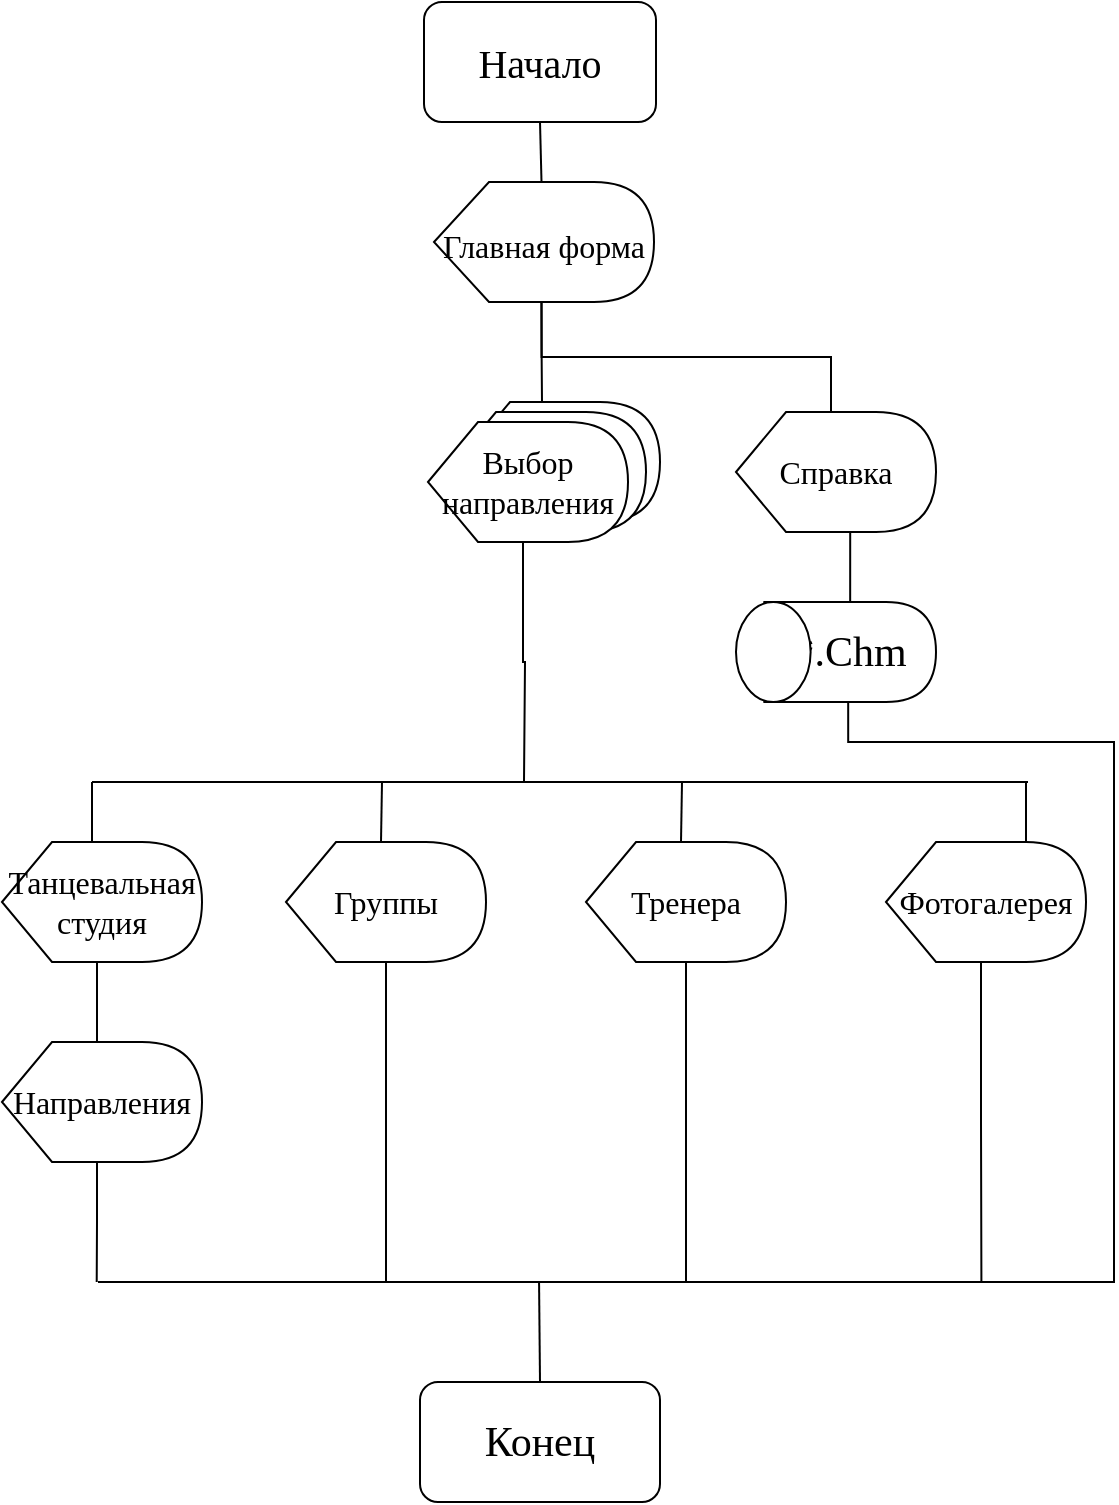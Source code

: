 <mxfile version="20.0.3" type="device"><diagram id="tIMmEp2xOM51ilZplu60" name="Страница 1"><mxGraphModel dx="1172" dy="728" grid="1" gridSize="10" guides="1" tooltips="1" connect="1" arrows="1" fold="1" page="1" pageScale="1" pageWidth="827" pageHeight="1169" math="0" shadow="0"><root><mxCell id="0"/><mxCell id="1" parent="0"/><mxCell id="gxx0PM4Ex3BCFLYxyBic-3" style="edgeStyle=orthogonalEdgeStyle;rounded=0;orthogonalLoop=1;jettySize=auto;html=1;exitX=0.5;exitY=1;exitDx=0;exitDy=0;entryX=0;entryY=0;entryDx=53.75;entryDy=0;entryPerimeter=0;fontFamily=GOST type A;fontSource=https%3A%2F%2Ffonts.googleapis.com%2Fcss%3Ffamily%3DGOST%2Btype%2BA;fontSize=16;endArrow=none;endFill=0;" edge="1" parent="1" source="gxx0PM4Ex3BCFLYxyBic-1" target="gxx0PM4Ex3BCFLYxyBic-2"><mxGeometry relative="1" as="geometry"/></mxCell><mxCell id="gxx0PM4Ex3BCFLYxyBic-1" value="&lt;font style=&quot;font-size: 20px;&quot;&gt;Начало&lt;/font&gt;" style="rounded=1;whiteSpace=wrap;html=1;fontFamily=GOST type A;fontSource=https%3A%2F%2Ffonts.googleapis.com%2Fcss%3Ffamily%3DGOST%2Btype%2BA;" vertex="1" parent="1"><mxGeometry x="354" y="40" width="116" height="60" as="geometry"/></mxCell><mxCell id="gxx0PM4Ex3BCFLYxyBic-8" style="edgeStyle=orthogonalEdgeStyle;rounded=0;orthogonalLoop=1;jettySize=auto;html=1;exitX=0;exitY=0;exitDx=53.75;exitDy=60;exitPerimeter=0;fontFamily=GOST type A;fontSource=https%3A%2F%2Ffonts.googleapis.com%2Fcss%3Ffamily%3DGOST%2Btype%2BA;fontSize=16;endArrow=none;endFill=0;" edge="1" parent="1" source="gxx0PM4Ex3BCFLYxyBic-2"><mxGeometry relative="1" as="geometry"><mxPoint x="413" y="240" as="targetPoint"/></mxGeometry></mxCell><mxCell id="gxx0PM4Ex3BCFLYxyBic-2" value="&lt;font style=&quot;font-size: 16px;&quot; face=&quot;GOST type A&quot;&gt;Главная форма&lt;/font&gt;" style="shape=display;whiteSpace=wrap;html=1;fontSize=20;" vertex="1" parent="1"><mxGeometry x="359" y="130" width="110" height="60" as="geometry"/></mxCell><mxCell id="gxx0PM4Ex3BCFLYxyBic-7" value="" style="group" vertex="1" connectable="0" parent="1"><mxGeometry x="356" y="240" width="116" height="70" as="geometry"/></mxCell><mxCell id="gxx0PM4Ex3BCFLYxyBic-4" value="" style="shape=display;whiteSpace=wrap;html=1;fontFamily=GOST type A;fontSource=https%3A%2F%2Ffonts.googleapis.com%2Fcss%3Ffamily%3DGOST%2Btype%2BA;fontSize=16;" vertex="1" parent="gxx0PM4Ex3BCFLYxyBic-7"><mxGeometry x="16" width="100" height="60" as="geometry"/></mxCell><mxCell id="gxx0PM4Ex3BCFLYxyBic-5" value="" style="shape=display;whiteSpace=wrap;html=1;fontFamily=GOST type A;fontSource=https%3A%2F%2Ffonts.googleapis.com%2Fcss%3Ffamily%3DGOST%2Btype%2BA;fontSize=16;" vertex="1" parent="gxx0PM4Ex3BCFLYxyBic-7"><mxGeometry x="9" y="5" width="100" height="60" as="geometry"/></mxCell><mxCell id="gxx0PM4Ex3BCFLYxyBic-6" value="Выбор направления" style="shape=display;whiteSpace=wrap;html=1;fontFamily=GOST type A;fontSource=https%3A%2F%2Ffonts.googleapis.com%2Fcss%3Ffamily%3DGOST%2Btype%2BA;fontSize=16;" vertex="1" parent="gxx0PM4Ex3BCFLYxyBic-7"><mxGeometry y="10" width="100" height="60" as="geometry"/></mxCell><mxCell id="gxx0PM4Ex3BCFLYxyBic-16" style="edgeStyle=orthogonalEdgeStyle;rounded=0;orthogonalLoop=1;jettySize=auto;html=1;exitX=0;exitY=0;exitDx=47.5;exitDy=0;exitPerimeter=0;fontFamily=GOST type A;fontSource=https%3A%2F%2Ffonts.googleapis.com%2Fcss%3Ffamily%3DGOST%2Btype%2BA;fontSize=16;endArrow=none;endFill=0;" edge="1" parent="1" source="gxx0PM4Ex3BCFLYxyBic-9"><mxGeometry relative="1" as="geometry"><mxPoint x="188" y="430" as="targetPoint"/></mxGeometry></mxCell><mxCell id="gxx0PM4Ex3BCFLYxyBic-21" style="edgeStyle=orthogonalEdgeStyle;rounded=0;orthogonalLoop=1;jettySize=auto;html=1;exitX=0;exitY=0;exitDx=47.5;exitDy=60;exitPerimeter=0;entryX=0;entryY=0;entryDx=47.5;entryDy=0;entryPerimeter=0;fontFamily=GOST type A;fontSource=https%3A%2F%2Ffonts.googleapis.com%2Fcss%3Ffamily%3DGOST%2Btype%2BA;fontSize=16;endArrow=none;endFill=0;" edge="1" parent="1" source="gxx0PM4Ex3BCFLYxyBic-9" target="gxx0PM4Ex3BCFLYxyBic-20"><mxGeometry relative="1" as="geometry"/></mxCell><mxCell id="gxx0PM4Ex3BCFLYxyBic-9" value="Танцевальная студия" style="shape=display;whiteSpace=wrap;html=1;fontFamily=GOST type A;fontSource=https%3A%2F%2Ffonts.googleapis.com%2Fcss%3Ffamily%3DGOST%2Btype%2BA;fontSize=16;" vertex="1" parent="1"><mxGeometry x="143" y="460" width="100" height="60" as="geometry"/></mxCell><mxCell id="gxx0PM4Ex3BCFLYxyBic-17" style="edgeStyle=orthogonalEdgeStyle;rounded=0;orthogonalLoop=1;jettySize=auto;html=1;exitX=0;exitY=0;exitDx=47.5;exitDy=0;exitPerimeter=0;fontFamily=GOST type A;fontSource=https%3A%2F%2Ffonts.googleapis.com%2Fcss%3Ffamily%3DGOST%2Btype%2BA;fontSize=16;endArrow=none;endFill=0;" edge="1" parent="1" source="gxx0PM4Ex3BCFLYxyBic-10"><mxGeometry relative="1" as="geometry"><mxPoint x="333" y="430" as="targetPoint"/></mxGeometry></mxCell><mxCell id="gxx0PM4Ex3BCFLYxyBic-30" style="edgeStyle=orthogonalEdgeStyle;rounded=0;orthogonalLoop=1;jettySize=auto;html=1;fontFamily=GOST type A;fontSource=https%3A%2F%2Ffonts.googleapis.com%2Fcss%3Ffamily%3DGOST%2Btype%2BA;fontSize=21;endArrow=none;endFill=0;" edge="1" parent="1" source="gxx0PM4Ex3BCFLYxyBic-10"><mxGeometry relative="1" as="geometry"><mxPoint x="335" y="680" as="targetPoint"/></mxGeometry></mxCell><mxCell id="gxx0PM4Ex3BCFLYxyBic-10" value="Группы&lt;span style=&quot;color: rgba(0, 0, 0, 0); font-family: monospace; font-size: 0px; text-align: start;&quot;&gt;%3CmxGraphModel%3E%3Croot%3E%3CmxCell%20id%3D%220%22%2F%3E%3CmxCell%20id%3D%221%22%20parent%3D%220%22%2F%3E%3CmxCell%20id%3D%222%22%20value%3D%22%D0%A2%D0%B0%D0%BD%D1%86%D0%B5%D0%B2%D0%B0%D0%BB%D1%8C%D0%BD%D0%B0%D1%8F%20%D1%81%D1%82%D1%83%D0%B4%D0%B8%D1%8F%22%20style%3D%22shape%3Ddisplay%3BwhiteSpace%3Dwrap%3Bhtml%3D1%3BfontFamily%3DGOST%20type%20A%3BfontSource%3Dhttps%253A%252F%252Ffonts.googleapis.com%252Fcss%253Ffamily%253DGOST%252Btype%252BA%3BfontSize%3D16%3B%22%20vertex%3D%221%22%20parent%3D%221%22%3E%3CmxGeometry%20x%3D%2290%22%20y%3D%22360%22%20width%3D%22100%22%20height%3D%2260%22%20as%3D%22geometry%22%2F%3E%3C%2FmxCell%3E%3C%2Froot%3E%3C%2FmxGraphModel%3E&lt;/span&gt;" style="shape=display;whiteSpace=wrap;html=1;fontFamily=GOST type A;fontSource=https%3A%2F%2Ffonts.googleapis.com%2Fcss%3Ffamily%3DGOST%2Btype%2BA;fontSize=16;" vertex="1" parent="1"><mxGeometry x="285" y="460" width="100" height="60" as="geometry"/></mxCell><mxCell id="gxx0PM4Ex3BCFLYxyBic-18" style="edgeStyle=orthogonalEdgeStyle;rounded=0;orthogonalLoop=1;jettySize=auto;html=1;exitX=0;exitY=0;exitDx=47.5;exitDy=0;exitPerimeter=0;fontFamily=GOST type A;fontSource=https%3A%2F%2Ffonts.googleapis.com%2Fcss%3Ffamily%3DGOST%2Btype%2BA;fontSize=16;endArrow=none;endFill=0;" edge="1" parent="1" source="gxx0PM4Ex3BCFLYxyBic-11"><mxGeometry relative="1" as="geometry"><mxPoint x="483" y="430" as="targetPoint"/></mxGeometry></mxCell><mxCell id="gxx0PM4Ex3BCFLYxyBic-31" style="edgeStyle=orthogonalEdgeStyle;rounded=0;orthogonalLoop=1;jettySize=auto;html=1;fontFamily=GOST type A;fontSource=https%3A%2F%2Ffonts.googleapis.com%2Fcss%3Ffamily%3DGOST%2Btype%2BA;fontSize=21;endArrow=none;endFill=0;" edge="1" parent="1" source="gxx0PM4Ex3BCFLYxyBic-11"><mxGeometry relative="1" as="geometry"><mxPoint x="485" y="680" as="targetPoint"/></mxGeometry></mxCell><mxCell id="gxx0PM4Ex3BCFLYxyBic-11" value="Тренера&lt;span style=&quot;color: rgba(0, 0, 0, 0); font-family: monospace; font-size: 0px; text-align: start;&quot;&gt;%3CmxGraphModel%3E%3Croot%3E%3CmxCell%20id%3D%220%22%2F%3E%3CmxCell%20id%3D%221%22%20parent%3D%220%22%2F%3E%3CmxCell%20id%3D%222%22%20value%3D%22%D0%A2%D0%B0%D0%BD%D1%86%D0%B5%D0%B2%D0%B0%D0%BB%D1%8C%D0%BD%D0%B0%D1%8F%20%D1%81%D1%82%D1%83%D0%B4%D0%B8%D1%8F%22%20style%3D%22shape%3Ddisplay%3BwhiteSpace%3Dwrap%3Bhtml%3D1%3BfontFamily%3DGOST%20type%20A%3BfontSource%3Dhttps%253A%252F%252Ffonts.googleapis.com%252Fcss%253Ffamily%253DGOST%252Btype%252BA%3BfontSize%3D16%3B%22%20vertex%3D%221%22%20parent%3D%221%22%3E%3CmxGeometry%20x%3D%2290%22%20y%3D%22360%22%20width%3D%22100%22%20height%3D%2260%22%20as%3D%22geometry%22%2F%3E%3C%2FmxCell%3E%3C%2Froot%3E%3C%2FmxGraphModel%3E&lt;/span&gt;&lt;span style=&quot;color: rgba(0, 0, 0, 0); font-family: monospace; font-size: 0px; text-align: start;&quot;&gt;%3CmxGraphModel%3E%3Croot%3E%3CmxCell%20id%3D%220%22%2F%3E%3CmxCell%20id%3D%221%22%20parent%3D%220%22%2F%3E%3CmxCell%20id%3D%222%22%20value%3D%22%D0%A2%D0%B0%D0%BD%D1%86%D0%B5%D0%B2%D0%B0%D0%BB%D1%8C%D0%BD%D0%B0%D1%8F%20%D1%81%D1%82%D1%83%D0%B4%D0%B8%D1%8F%22%20style%3D%22shape%3Ddisplay%3BwhiteSpace%3Dwrap%3Bhtml%3D1%3BfontFamily%3DGOST%20type%20A%3BfontSource%3Dhttps%253A%252F%252Ffonts.googleapis.com%252Fcss%253Ffamily%253DGOST%252Btype%252BA%3BfontSize%3D16%3B%22%20vertex%3D%221%22%20parent%3D%221%22%3E%3CmxGeometry%20x%3D%2290%22%20y%3D%22360%22%20width%3D%22100%22%20height%3D%2260%22%20as%3D%22geometry%22%2F%3E%3C%2FmxCell%3E%3C%2Froot%3E%3C%2FmxGraphModel%3E&lt;/span&gt;" style="shape=display;whiteSpace=wrap;html=1;fontFamily=GOST type A;fontSource=https%3A%2F%2Ffonts.googleapis.com%2Fcss%3Ffamily%3DGOST%2Btype%2BA;fontSize=16;" vertex="1" parent="1"><mxGeometry x="435" y="460" width="100" height="60" as="geometry"/></mxCell><mxCell id="gxx0PM4Ex3BCFLYxyBic-19" style="edgeStyle=orthogonalEdgeStyle;rounded=0;orthogonalLoop=1;jettySize=auto;html=1;exitX=0;exitY=0;exitDx=70;exitDy=0;exitPerimeter=0;fontFamily=GOST type A;fontSource=https%3A%2F%2Ffonts.googleapis.com%2Fcss%3Ffamily%3DGOST%2Btype%2BA;fontSize=16;endArrow=none;endFill=0;" edge="1" parent="1" source="gxx0PM4Ex3BCFLYxyBic-12"><mxGeometry relative="1" as="geometry"><mxPoint x="655" y="430" as="targetPoint"/></mxGeometry></mxCell><mxCell id="gxx0PM4Ex3BCFLYxyBic-33" style="edgeStyle=orthogonalEdgeStyle;rounded=0;orthogonalLoop=1;jettySize=auto;html=1;exitX=0;exitY=0;exitDx=47.5;exitDy=60;exitPerimeter=0;fontFamily=GOST type A;fontSource=https%3A%2F%2Ffonts.googleapis.com%2Fcss%3Ffamily%3DGOST%2Btype%2BA;fontSize=21;endArrow=none;endFill=0;" edge="1" parent="1" source="gxx0PM4Ex3BCFLYxyBic-12"><mxGeometry relative="1" as="geometry"><mxPoint x="632.706" y="680" as="targetPoint"/></mxGeometry></mxCell><mxCell id="gxx0PM4Ex3BCFLYxyBic-12" value="Фотогалерея" style="shape=display;whiteSpace=wrap;html=1;fontFamily=GOST type A;fontSource=https%3A%2F%2Ffonts.googleapis.com%2Fcss%3Ffamily%3DGOST%2Btype%2BA;fontSize=16;" vertex="1" parent="1"><mxGeometry x="585" y="460" width="100" height="60" as="geometry"/></mxCell><mxCell id="gxx0PM4Ex3BCFLYxyBic-13" value="" style="endArrow=none;html=1;rounded=0;fontFamily=GOST type A;fontSource=https%3A%2F%2Ffonts.googleapis.com%2Fcss%3Ffamily%3DGOST%2Btype%2BA;fontSize=16;" edge="1" parent="1"><mxGeometry width="50" height="50" relative="1" as="geometry"><mxPoint x="188" y="430" as="sourcePoint"/><mxPoint x="656" y="430" as="targetPoint"/></mxGeometry></mxCell><mxCell id="gxx0PM4Ex3BCFLYxyBic-15" style="edgeStyle=orthogonalEdgeStyle;rounded=0;orthogonalLoop=1;jettySize=auto;html=1;exitX=0;exitY=0;exitDx=47.5;exitDy=60;exitPerimeter=0;fontFamily=GOST type A;fontSource=https%3A%2F%2Ffonts.googleapis.com%2Fcss%3Ffamily%3DGOST%2Btype%2BA;fontSize=16;endArrow=none;endFill=0;" edge="1" parent="1" source="gxx0PM4Ex3BCFLYxyBic-6"><mxGeometry relative="1" as="geometry"><mxPoint x="404" y="430" as="targetPoint"/></mxGeometry></mxCell><mxCell id="gxx0PM4Ex3BCFLYxyBic-29" style="edgeStyle=orthogonalEdgeStyle;rounded=0;orthogonalLoop=1;jettySize=auto;html=1;exitX=0;exitY=0;exitDx=47.5;exitDy=60;exitPerimeter=0;fontFamily=GOST type A;fontSource=https%3A%2F%2Ffonts.googleapis.com%2Fcss%3Ffamily%3DGOST%2Btype%2BA;fontSize=21;endArrow=none;endFill=0;" edge="1" parent="1" source="gxx0PM4Ex3BCFLYxyBic-20"><mxGeometry relative="1" as="geometry"><mxPoint x="190.353" y="680" as="targetPoint"/></mxGeometry></mxCell><mxCell id="gxx0PM4Ex3BCFLYxyBic-20" value="Направления" style="shape=display;whiteSpace=wrap;html=1;fontFamily=GOST type A;fontSource=https%3A%2F%2Ffonts.googleapis.com%2Fcss%3Ffamily%3DGOST%2Btype%2BA;fontSize=16;" vertex="1" parent="1"><mxGeometry x="143" y="560" width="100" height="60" as="geometry"/></mxCell><mxCell id="gxx0PM4Ex3BCFLYxyBic-23" style="edgeStyle=orthogonalEdgeStyle;rounded=0;orthogonalLoop=1;jettySize=auto;html=1;exitX=0;exitY=0;exitDx=47.5;exitDy=0;exitPerimeter=0;entryX=0;entryY=0;entryDx=53.75;entryDy=60;entryPerimeter=0;fontFamily=GOST type A;fontSource=https%3A%2F%2Ffonts.googleapis.com%2Fcss%3Ffamily%3DGOST%2Btype%2BA;fontSize=16;endArrow=none;endFill=0;" edge="1" parent="1" source="gxx0PM4Ex3BCFLYxyBic-22" target="gxx0PM4Ex3BCFLYxyBic-2"><mxGeometry relative="1" as="geometry"/></mxCell><mxCell id="gxx0PM4Ex3BCFLYxyBic-27" style="edgeStyle=orthogonalEdgeStyle;rounded=0;orthogonalLoop=1;jettySize=auto;html=1;exitX=0;exitY=0;exitDx=47.5;exitDy=60;exitPerimeter=0;entryX=0.5;entryY=0;entryDx=0;entryDy=0;fontFamily=GOST type A;fontSource=https%3A%2F%2Ffonts.googleapis.com%2Fcss%3Ffamily%3DGOST%2Btype%2BA;fontSize=21;endArrow=none;endFill=0;" edge="1" parent="1" source="gxx0PM4Ex3BCFLYxyBic-22" target="gxx0PM4Ex3BCFLYxyBic-25"><mxGeometry relative="1" as="geometry"/></mxCell><mxCell id="gxx0PM4Ex3BCFLYxyBic-22" value="Справка" style="shape=display;whiteSpace=wrap;html=1;fontFamily=GOST type A;fontSource=https%3A%2F%2Ffonts.googleapis.com%2Fcss%3Ffamily%3DGOST%2Btype%2BA;fontSize=16;" vertex="1" parent="1"><mxGeometry x="510" y="245" width="100" height="60" as="geometry"/></mxCell><mxCell id="gxx0PM4Ex3BCFLYxyBic-26" value="" style="group" vertex="1" connectable="0" parent="1"><mxGeometry x="510" y="340" width="100" height="50" as="geometry"/></mxCell><mxCell id="gxx0PM4Ex3BCFLYxyBic-25" value="&lt;font style=&quot;font-size: 21px;&quot;&gt;*.Chm&lt;/font&gt;" style="shape=delay;whiteSpace=wrap;html=1;fontFamily=GOST type A;fontSource=https%3A%2F%2Ffonts.googleapis.com%2Fcss%3Ffamily%3DGOST%2Btype%2BA;fontSize=16;" vertex="1" parent="gxx0PM4Ex3BCFLYxyBic-26"><mxGeometry x="14.179" width="85.821" height="50" as="geometry"/></mxCell><mxCell id="gxx0PM4Ex3BCFLYxyBic-24" value="" style="shape=tapeData;whiteSpace=wrap;html=1;perimeter=ellipsePerimeter;fontFamily=GOST type A;fontSource=https%3A%2F%2Ffonts.googleapis.com%2Fcss%3Ffamily%3DGOST%2Btype%2BA;fontSize=16;" vertex="1" parent="gxx0PM4Ex3BCFLYxyBic-26"><mxGeometry width="37.313" height="50" as="geometry"/></mxCell><mxCell id="gxx0PM4Ex3BCFLYxyBic-28" value="" style="endArrow=none;html=1;rounded=0;fontFamily=GOST type A;fontSource=https%3A%2F%2Ffonts.googleapis.com%2Fcss%3Ffamily%3DGOST%2Btype%2BA;fontSize=16;" edge="1" parent="1"><mxGeometry width="50" height="50" relative="1" as="geometry"><mxPoint x="191" y="680" as="sourcePoint"/><mxPoint x="659" y="680" as="targetPoint"/></mxGeometry></mxCell><mxCell id="gxx0PM4Ex3BCFLYxyBic-34" style="edgeStyle=orthogonalEdgeStyle;rounded=0;orthogonalLoop=1;jettySize=auto;html=1;exitX=0.5;exitY=1;exitDx=0;exitDy=0;fontFamily=GOST type A;fontSource=https%3A%2F%2Ffonts.googleapis.com%2Fcss%3Ffamily%3DGOST%2Btype%2BA;fontSize=21;endArrow=none;endFill=0;" edge="1" parent="1"><mxGeometry relative="1" as="geometry"><mxPoint x="659" y="680" as="targetPoint"/><mxPoint x="566.09" y="390" as="sourcePoint"/><Array as="points"><mxPoint x="566" y="410"/><mxPoint x="699" y="410"/><mxPoint x="699" y="680"/></Array></mxGeometry></mxCell><mxCell id="gxx0PM4Ex3BCFLYxyBic-36" style="edgeStyle=orthogonalEdgeStyle;rounded=0;orthogonalLoop=1;jettySize=auto;html=1;exitX=0.5;exitY=0;exitDx=0;exitDy=0;fontFamily=GOST type A;fontSource=https%3A%2F%2Ffonts.googleapis.com%2Fcss%3Ffamily%3DGOST%2Btype%2BA;fontSize=21;endArrow=none;endFill=0;" edge="1" parent="1" source="gxx0PM4Ex3BCFLYxyBic-35"><mxGeometry relative="1" as="geometry"><mxPoint x="411.529" y="680" as="targetPoint"/></mxGeometry></mxCell><mxCell id="gxx0PM4Ex3BCFLYxyBic-35" value="Конец" style="rounded=1;whiteSpace=wrap;html=1;fontFamily=GOST type A;fontSource=https%3A%2F%2Ffonts.googleapis.com%2Fcss%3Ffamily%3DGOST%2Btype%2BA;fontSize=21;" vertex="1" parent="1"><mxGeometry x="352" y="730" width="120" height="60" as="geometry"/></mxCell></root></mxGraphModel></diagram></mxfile>